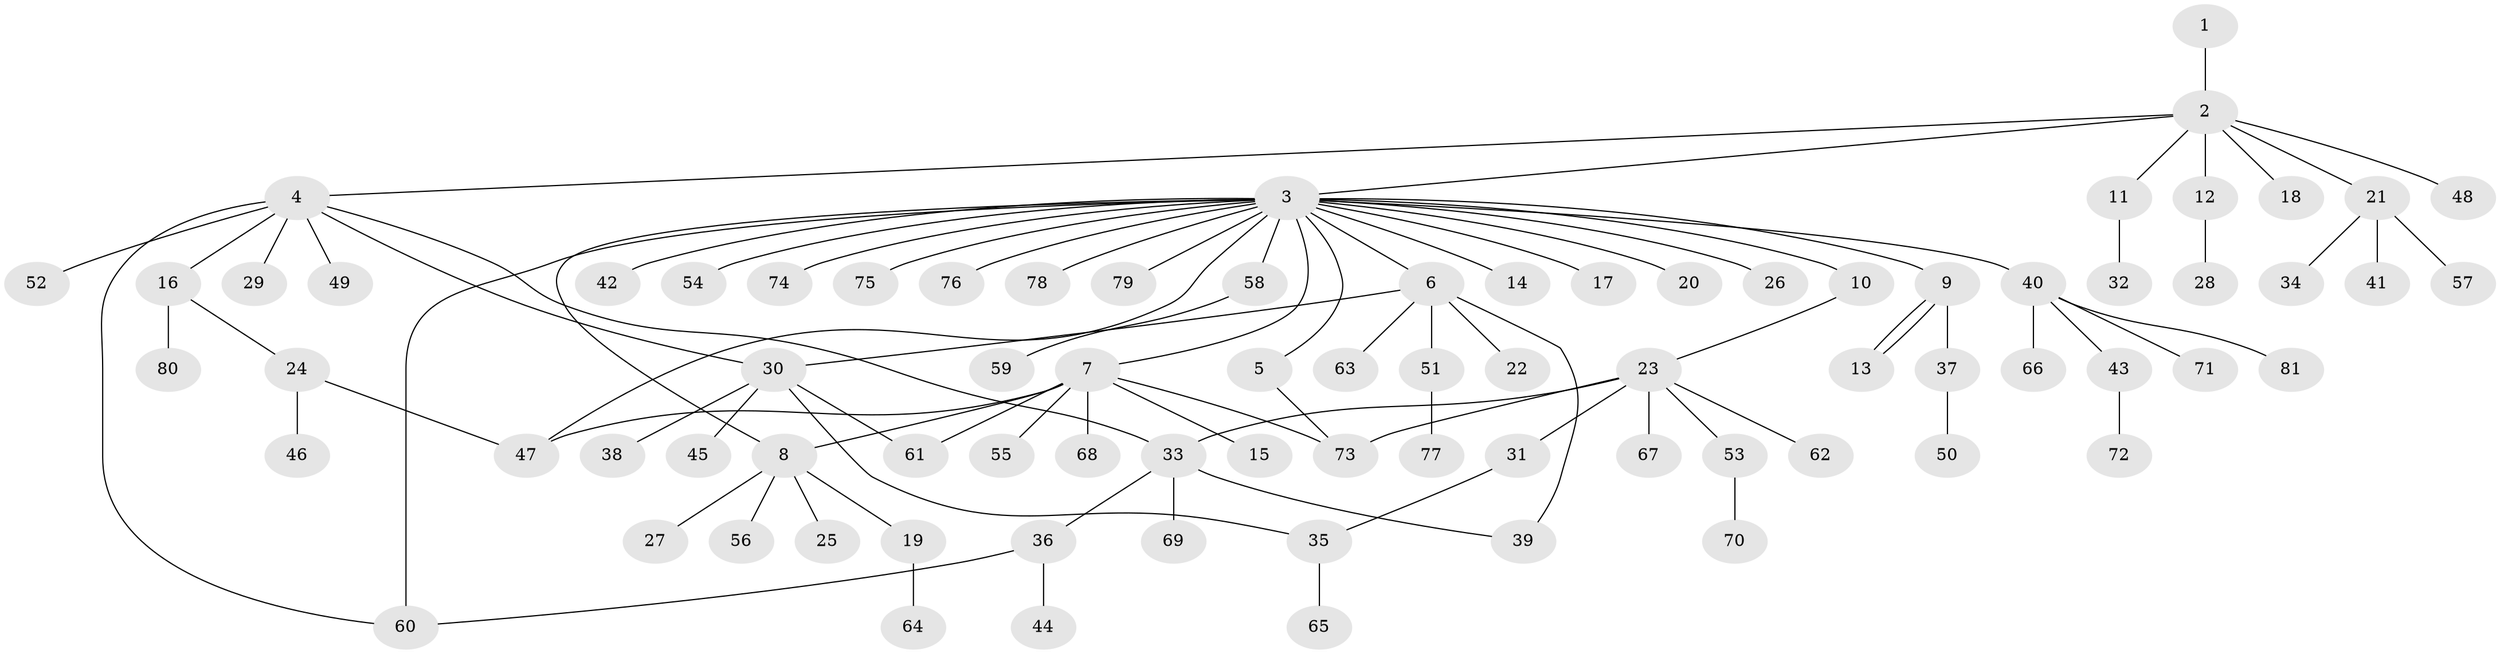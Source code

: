 // Generated by graph-tools (version 1.1) at 2025/01/03/09/25 03:01:40]
// undirected, 81 vertices, 93 edges
graph export_dot {
graph [start="1"]
  node [color=gray90,style=filled];
  1;
  2;
  3;
  4;
  5;
  6;
  7;
  8;
  9;
  10;
  11;
  12;
  13;
  14;
  15;
  16;
  17;
  18;
  19;
  20;
  21;
  22;
  23;
  24;
  25;
  26;
  27;
  28;
  29;
  30;
  31;
  32;
  33;
  34;
  35;
  36;
  37;
  38;
  39;
  40;
  41;
  42;
  43;
  44;
  45;
  46;
  47;
  48;
  49;
  50;
  51;
  52;
  53;
  54;
  55;
  56;
  57;
  58;
  59;
  60;
  61;
  62;
  63;
  64;
  65;
  66;
  67;
  68;
  69;
  70;
  71;
  72;
  73;
  74;
  75;
  76;
  77;
  78;
  79;
  80;
  81;
  1 -- 2;
  2 -- 3;
  2 -- 4;
  2 -- 11;
  2 -- 12;
  2 -- 18;
  2 -- 21;
  2 -- 48;
  3 -- 5;
  3 -- 6;
  3 -- 7;
  3 -- 8;
  3 -- 9;
  3 -- 10;
  3 -- 14;
  3 -- 17;
  3 -- 20;
  3 -- 26;
  3 -- 40;
  3 -- 42;
  3 -- 47;
  3 -- 54;
  3 -- 58;
  3 -- 60;
  3 -- 74;
  3 -- 75;
  3 -- 76;
  3 -- 78;
  3 -- 79;
  4 -- 16;
  4 -- 29;
  4 -- 30;
  4 -- 33;
  4 -- 49;
  4 -- 52;
  4 -- 60;
  5 -- 73;
  6 -- 22;
  6 -- 30;
  6 -- 39;
  6 -- 51;
  6 -- 63;
  7 -- 8;
  7 -- 15;
  7 -- 47;
  7 -- 55;
  7 -- 61;
  7 -- 68;
  7 -- 73;
  8 -- 19;
  8 -- 25;
  8 -- 27;
  8 -- 56;
  9 -- 13;
  9 -- 13;
  9 -- 37;
  10 -- 23;
  11 -- 32;
  12 -- 28;
  16 -- 24;
  16 -- 80;
  19 -- 64;
  21 -- 34;
  21 -- 41;
  21 -- 57;
  23 -- 31;
  23 -- 33;
  23 -- 53;
  23 -- 62;
  23 -- 67;
  23 -- 73;
  24 -- 46;
  24 -- 47;
  30 -- 35;
  30 -- 38;
  30 -- 45;
  30 -- 61;
  31 -- 35;
  33 -- 36;
  33 -- 39;
  33 -- 69;
  35 -- 65;
  36 -- 44;
  36 -- 60;
  37 -- 50;
  40 -- 43;
  40 -- 66;
  40 -- 71;
  40 -- 81;
  43 -- 72;
  51 -- 77;
  53 -- 70;
  58 -- 59;
}
